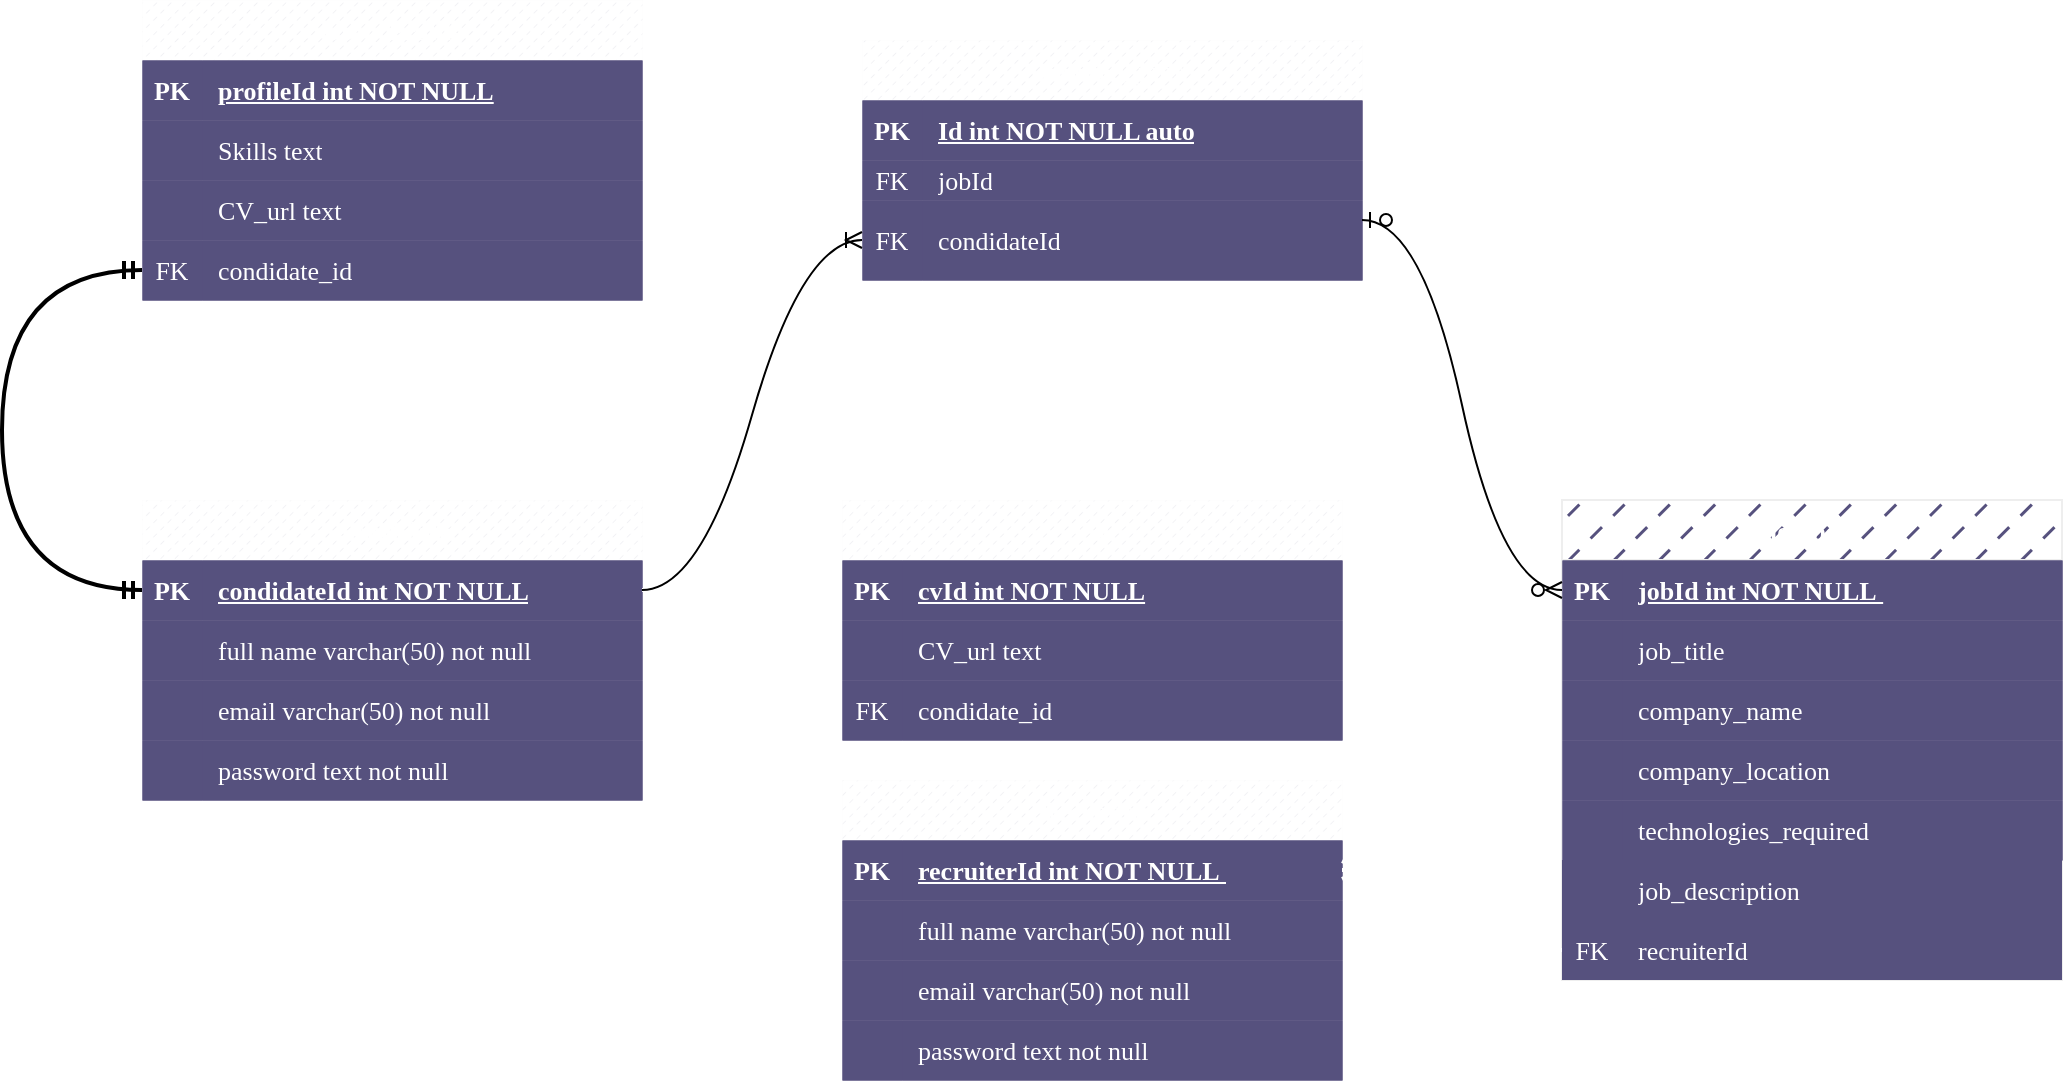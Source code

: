 <mxfile version="20.7.4" type="device"><diagram id="R2lEEEUBdFMjLlhIrx00" name="Page-1"><mxGraphModel dx="1434" dy="779" grid="1" gridSize="10" guides="1" tooltips="1" connect="1" arrows="1" fold="1" page="1" pageScale="1" pageWidth="1200" pageHeight="1920" math="0" shadow="0" extFonts="Permanent Marker^https://fonts.googleapis.com/css?family=Permanent+Marker"><root><mxCell id="0"/><mxCell id="1" parent="0"/><mxCell id="ZnGIGD05tL7cuHlrc2hu-1" value="Condidate" style="shape=table;startSize=30;container=1;collapsible=1;childLayout=tableLayout;fixedRows=1;rowLines=0;fontStyle=1;align=center;resizeLast=1;labelBackgroundColor=none;rounded=0;fillColor=#56517E;strokeColor=#EEEEEE;fontColor=#FFFFFF;fillStyle=dashed;strokeWidth=0;fontSize=13;fontFamily=Verdana;labelBorderColor=none;html=1;" parent="1" vertex="1"><mxGeometry x="440" y="310" width="250" height="150" as="geometry"/></mxCell><mxCell id="ZnGIGD05tL7cuHlrc2hu-2" value="" style="shape=partialRectangle;collapsible=0;dropTarget=0;pointerEvents=0;points=[[0,0.5],[1,0.5]];portConstraint=eastwest;top=0;left=0;right=0;bottom=1;labelBackgroundColor=none;rounded=0;fillColor=#56517E;strokeColor=#EEEEEE;fontColor=#FFFFFF;strokeWidth=0;fontSize=13;fontFamily=Verdana;labelBorderColor=none;html=1;" parent="ZnGIGD05tL7cuHlrc2hu-1" vertex="1"><mxGeometry y="30" width="250" height="30" as="geometry"/></mxCell><mxCell id="ZnGIGD05tL7cuHlrc2hu-3" value="PK" style="shape=partialRectangle;overflow=hidden;connectable=0;top=0;left=0;bottom=0;right=0;fontStyle=1;labelBackgroundColor=none;rounded=0;fillColor=#56517E;strokeColor=#EEEEEE;fontColor=#FFFFFF;strokeWidth=0;fontSize=13;fontFamily=Verdana;labelBorderColor=none;html=1;" parent="ZnGIGD05tL7cuHlrc2hu-2" vertex="1"><mxGeometry width="30" height="30" as="geometry"><mxRectangle width="30" height="30" as="alternateBounds"/></mxGeometry></mxCell><mxCell id="ZnGIGD05tL7cuHlrc2hu-4" value="condidateId int NOT NULL" style="shape=partialRectangle;overflow=hidden;connectable=0;top=0;left=0;bottom=0;right=0;align=left;spacingLeft=6;fontStyle=5;labelBackgroundColor=none;rounded=0;fillColor=#56517E;strokeColor=#EEEEEE;fontColor=#FFFFFF;strokeWidth=0;fontSize=13;fontFamily=Verdana;labelBorderColor=none;html=1;" parent="ZnGIGD05tL7cuHlrc2hu-2" vertex="1"><mxGeometry x="30" width="220" height="30" as="geometry"><mxRectangle width="220" height="30" as="alternateBounds"/></mxGeometry></mxCell><mxCell id="ZnGIGD05tL7cuHlrc2hu-5" value="" style="shape=partialRectangle;collapsible=0;dropTarget=0;pointerEvents=0;points=[[0,0.5],[1,0.5]];portConstraint=eastwest;top=0;left=0;right=0;bottom=0;labelBackgroundColor=none;rounded=0;fillColor=#56517E;strokeColor=#EEEEEE;fontColor=#FFFFFF;strokeWidth=0;fontSize=13;fontFamily=Verdana;labelBorderColor=none;html=1;" parent="ZnGIGD05tL7cuHlrc2hu-1" vertex="1"><mxGeometry y="60" width="250" height="30" as="geometry"/></mxCell><mxCell id="ZnGIGD05tL7cuHlrc2hu-6" value="" style="shape=partialRectangle;overflow=hidden;connectable=0;top=0;left=0;bottom=0;right=0;labelBackgroundColor=none;rounded=0;fillColor=#56517E;strokeColor=#EEEEEE;fontColor=#FFFFFF;strokeWidth=0;fontSize=13;fontFamily=Verdana;labelBorderColor=none;html=1;" parent="ZnGIGD05tL7cuHlrc2hu-5" vertex="1"><mxGeometry width="30" height="30" as="geometry"><mxRectangle width="30" height="30" as="alternateBounds"/></mxGeometry></mxCell><mxCell id="ZnGIGD05tL7cuHlrc2hu-7" value="full name varchar(50) not null" style="shape=partialRectangle;overflow=hidden;connectable=0;top=0;left=0;bottom=0;right=0;align=left;spacingLeft=6;labelBackgroundColor=none;rounded=0;fillColor=#56517E;strokeColor=#EEEEEE;fontColor=#FFFFFF;strokeWidth=0;fontSize=13;fontFamily=Verdana;labelBorderColor=none;html=1;" parent="ZnGIGD05tL7cuHlrc2hu-5" vertex="1"><mxGeometry x="30" width="220" height="30" as="geometry"><mxRectangle width="220" height="30" as="alternateBounds"/></mxGeometry></mxCell><mxCell id="ZnGIGD05tL7cuHlrc2hu-8" value="" style="shape=partialRectangle;collapsible=0;dropTarget=0;pointerEvents=0;points=[[0,0.5],[1,0.5]];portConstraint=eastwest;top=0;left=0;right=0;bottom=0;labelBackgroundColor=none;rounded=0;fillColor=#56517E;strokeColor=#EEEEEE;fontColor=#FFFFFF;strokeWidth=0;fontSize=13;fontFamily=Verdana;labelBorderColor=none;html=1;" parent="ZnGIGD05tL7cuHlrc2hu-1" vertex="1"><mxGeometry y="90" width="250" height="30" as="geometry"/></mxCell><mxCell id="ZnGIGD05tL7cuHlrc2hu-9" value="" style="shape=partialRectangle;overflow=hidden;connectable=0;top=0;left=0;bottom=0;right=0;labelBackgroundColor=none;rounded=0;fillColor=#56517E;strokeColor=#EEEEEE;fontColor=#FFFFFF;strokeWidth=0;fontSize=13;fontFamily=Verdana;labelBorderColor=none;html=1;" parent="ZnGIGD05tL7cuHlrc2hu-8" vertex="1"><mxGeometry width="30" height="30" as="geometry"><mxRectangle width="30" height="30" as="alternateBounds"/></mxGeometry></mxCell><mxCell id="ZnGIGD05tL7cuHlrc2hu-10" value="email varchar(50) not null" style="shape=partialRectangle;overflow=hidden;connectable=0;top=0;left=0;bottom=0;right=0;align=left;spacingLeft=6;labelBackgroundColor=none;rounded=0;fillColor=#56517E;strokeColor=#EEEEEE;fontColor=#FFFFFF;strokeWidth=0;fontSize=13;fontFamily=Verdana;labelBorderColor=none;html=1;" parent="ZnGIGD05tL7cuHlrc2hu-8" vertex="1"><mxGeometry x="30" width="220" height="30" as="geometry"><mxRectangle width="220" height="30" as="alternateBounds"/></mxGeometry></mxCell><mxCell id="ZnGIGD05tL7cuHlrc2hu-11" value="" style="shape=partialRectangle;collapsible=0;dropTarget=0;pointerEvents=0;points=[[0,0.5],[1,0.5]];portConstraint=eastwest;top=0;left=0;right=0;bottom=0;labelBackgroundColor=none;rounded=0;fillColor=#56517E;strokeColor=#EEEEEE;fontColor=#FFFFFF;strokeWidth=0;fontSize=13;fontFamily=Verdana;labelBorderColor=none;html=1;" parent="ZnGIGD05tL7cuHlrc2hu-1" vertex="1"><mxGeometry y="120" width="250" height="30" as="geometry"/></mxCell><mxCell id="ZnGIGD05tL7cuHlrc2hu-12" value="" style="shape=partialRectangle;overflow=hidden;connectable=0;top=0;left=0;bottom=0;right=0;labelBackgroundColor=none;rounded=0;fillColor=#56517E;strokeColor=#EEEEEE;fontColor=#FFFFFF;strokeWidth=0;fontSize=13;fontFamily=Verdana;labelBorderColor=none;html=1;" parent="ZnGIGD05tL7cuHlrc2hu-11" vertex="1"><mxGeometry width="30" height="30" as="geometry"><mxRectangle width="30" height="30" as="alternateBounds"/></mxGeometry></mxCell><mxCell id="ZnGIGD05tL7cuHlrc2hu-13" value="password text not null" style="shape=partialRectangle;overflow=hidden;connectable=0;top=0;left=0;bottom=0;right=0;align=left;spacingLeft=6;labelBackgroundColor=none;rounded=0;fillColor=#56517E;strokeColor=#EEEEEE;fontColor=#FFFFFF;strokeWidth=0;fontSize=13;fontFamily=Verdana;labelBorderColor=none;html=1;" parent="ZnGIGD05tL7cuHlrc2hu-11" vertex="1"><mxGeometry x="30" width="220" height="30" as="geometry"><mxRectangle width="220" height="30" as="alternateBounds"/></mxGeometry></mxCell><mxCell id="ZnGIGD05tL7cuHlrc2hu-14" value="User_Profile" style="shape=table;startSize=30;container=1;collapsible=1;childLayout=tableLayout;fixedRows=1;rowLines=0;fontStyle=1;align=center;resizeLast=1;labelBackgroundColor=none;rounded=0;fillColor=#56517E;strokeColor=#EEEEEE;fontColor=#FFFFFF;fillStyle=dashed;strokeWidth=0;fontSize=13;fontFamily=Verdana;labelBorderColor=none;html=1;" parent="1" vertex="1"><mxGeometry x="440" y="60" width="250" height="150" as="geometry"/></mxCell><mxCell id="ZnGIGD05tL7cuHlrc2hu-15" value="" style="shape=partialRectangle;collapsible=0;dropTarget=0;pointerEvents=0;points=[[0,0.5],[1,0.5]];portConstraint=eastwest;top=0;left=0;right=0;bottom=1;labelBackgroundColor=none;rounded=0;fillColor=#56517E;strokeColor=#EEEEEE;fontColor=#FFFFFF;strokeWidth=0;fontSize=13;fontFamily=Verdana;labelBorderColor=none;html=1;" parent="ZnGIGD05tL7cuHlrc2hu-14" vertex="1"><mxGeometry y="30" width="250" height="30" as="geometry"/></mxCell><mxCell id="ZnGIGD05tL7cuHlrc2hu-16" value="PK" style="shape=partialRectangle;overflow=hidden;connectable=0;top=0;left=0;bottom=0;right=0;fontStyle=1;labelBackgroundColor=none;rounded=0;fillColor=#56517E;strokeColor=#EEEEEE;fontColor=#FFFFFF;strokeWidth=0;fontSize=13;fontFamily=Verdana;labelBorderColor=none;html=1;" parent="ZnGIGD05tL7cuHlrc2hu-15" vertex="1"><mxGeometry width="30" height="30" as="geometry"><mxRectangle width="30" height="30" as="alternateBounds"/></mxGeometry></mxCell><mxCell id="ZnGIGD05tL7cuHlrc2hu-17" value="profileId int NOT NULL" style="shape=partialRectangle;overflow=hidden;connectable=0;top=0;left=0;bottom=0;right=0;align=left;spacingLeft=6;fontStyle=5;labelBackgroundColor=none;rounded=0;fillColor=#56517E;strokeColor=#EEEEEE;fontColor=#FFFFFF;strokeWidth=0;fontSize=13;fontFamily=Verdana;labelBorderColor=none;html=1;" parent="ZnGIGD05tL7cuHlrc2hu-15" vertex="1"><mxGeometry x="30" width="220" height="30" as="geometry"><mxRectangle width="220" height="30" as="alternateBounds"/></mxGeometry></mxCell><mxCell id="ZnGIGD05tL7cuHlrc2hu-18" value="" style="shape=partialRectangle;collapsible=0;dropTarget=0;pointerEvents=0;points=[[0,0.5],[1,0.5]];portConstraint=eastwest;top=0;left=0;right=0;bottom=0;labelBackgroundColor=none;rounded=0;fillColor=#56517E;strokeColor=#EEEEEE;fontColor=#FFFFFF;strokeWidth=0;fontSize=13;fontFamily=Verdana;labelBorderColor=none;html=1;" parent="ZnGIGD05tL7cuHlrc2hu-14" vertex="1"><mxGeometry y="60" width="250" height="30" as="geometry"/></mxCell><mxCell id="ZnGIGD05tL7cuHlrc2hu-19" value="" style="shape=partialRectangle;overflow=hidden;connectable=0;top=0;left=0;bottom=0;right=0;labelBackgroundColor=none;rounded=0;fillColor=#56517E;strokeColor=#EEEEEE;fontColor=#FFFFFF;strokeWidth=0;fontSize=13;fontFamily=Verdana;labelBorderColor=none;html=1;" parent="ZnGIGD05tL7cuHlrc2hu-18" vertex="1"><mxGeometry width="30" height="30" as="geometry"><mxRectangle width="30" height="30" as="alternateBounds"/></mxGeometry></mxCell><mxCell id="ZnGIGD05tL7cuHlrc2hu-20" value="Skills text" style="shape=partialRectangle;overflow=hidden;connectable=0;top=0;left=0;bottom=0;right=0;align=left;spacingLeft=6;labelBackgroundColor=none;rounded=0;fillColor=#56517E;strokeColor=#EEEEEE;fontColor=#FFFFFF;strokeWidth=0;fontSize=13;fontFamily=Verdana;labelBorderColor=none;html=1;" parent="ZnGIGD05tL7cuHlrc2hu-18" vertex="1"><mxGeometry x="30" width="220" height="30" as="geometry"><mxRectangle width="220" height="30" as="alternateBounds"/></mxGeometry></mxCell><mxCell id="ZnGIGD05tL7cuHlrc2hu-21" value="" style="shape=partialRectangle;collapsible=0;dropTarget=0;pointerEvents=0;points=[[0,0.5],[1,0.5]];portConstraint=eastwest;top=0;left=0;right=0;bottom=0;labelBackgroundColor=none;rounded=0;fillColor=#56517E;strokeColor=#EEEEEE;fontColor=#FFFFFF;strokeWidth=0;fontSize=13;fontFamily=Verdana;labelBorderColor=none;html=1;" parent="ZnGIGD05tL7cuHlrc2hu-14" vertex="1"><mxGeometry y="90" width="250" height="30" as="geometry"/></mxCell><mxCell id="ZnGIGD05tL7cuHlrc2hu-22" value="" style="shape=partialRectangle;overflow=hidden;connectable=0;top=0;left=0;bottom=0;right=0;labelBackgroundColor=none;rounded=0;fillColor=#56517E;strokeColor=#EEEEEE;fontColor=#FFFFFF;strokeWidth=0;fontSize=13;fontFamily=Verdana;labelBorderColor=none;html=1;" parent="ZnGIGD05tL7cuHlrc2hu-21" vertex="1"><mxGeometry width="30" height="30" as="geometry"><mxRectangle width="30" height="30" as="alternateBounds"/></mxGeometry></mxCell><mxCell id="ZnGIGD05tL7cuHlrc2hu-23" value="CV_url text" style="shape=partialRectangle;overflow=hidden;connectable=0;top=0;left=0;bottom=0;right=0;align=left;spacingLeft=6;labelBackgroundColor=none;rounded=0;fillColor=#56517E;strokeColor=#EEEEEE;fontColor=#FFFFFF;strokeWidth=0;fontSize=13;fontFamily=Verdana;labelBorderColor=none;html=1;" parent="ZnGIGD05tL7cuHlrc2hu-21" vertex="1"><mxGeometry x="30" width="220" height="30" as="geometry"><mxRectangle width="220" height="30" as="alternateBounds"/></mxGeometry></mxCell><mxCell id="ZnGIGD05tL7cuHlrc2hu-24" value="" style="shape=tableRow;horizontal=0;startSize=0;swimlaneHead=0;swimlaneBody=0;collapsible=0;dropTarget=0;points=[[0,0.5],[1,0.5]];portConstraint=eastwest;top=0;left=0;right=0;bottom=0;labelBackgroundColor=none;rounded=0;fillColor=#56517E;strokeColor=#EEEEEE;fontColor=#FFFFFF;strokeWidth=0;fontSize=13;fontFamily=Verdana;labelBorderColor=none;html=1;" parent="ZnGIGD05tL7cuHlrc2hu-14" vertex="1"><mxGeometry y="120" width="250" height="30" as="geometry"/></mxCell><mxCell id="ZnGIGD05tL7cuHlrc2hu-25" value="FK" style="shape=partialRectangle;connectable=0;top=0;left=0;bottom=0;right=0;fontStyle=0;overflow=hidden;labelBackgroundColor=none;rounded=0;fillColor=#56517E;strokeColor=#EEEEEE;fontColor=#FFFFFF;strokeWidth=0;fontSize=13;fontFamily=Verdana;labelBorderColor=none;html=1;" parent="ZnGIGD05tL7cuHlrc2hu-24" vertex="1"><mxGeometry width="30" height="30" as="geometry"><mxRectangle width="30" height="30" as="alternateBounds"/></mxGeometry></mxCell><mxCell id="ZnGIGD05tL7cuHlrc2hu-26" value="condidate_id" style="shape=partialRectangle;connectable=0;top=0;left=0;bottom=0;right=0;align=left;spacingLeft=6;fontStyle=0;overflow=hidden;labelBackgroundColor=none;rounded=0;fillColor=#56517E;strokeColor=#EEEEEE;fontColor=#FFFFFF;strokeWidth=0;fontSize=13;fontFamily=Verdana;labelBorderColor=none;html=1;" parent="ZnGIGD05tL7cuHlrc2hu-24" vertex="1"><mxGeometry x="30" width="220" height="30" as="geometry"><mxRectangle width="220" height="30" as="alternateBounds"/></mxGeometry></mxCell><mxCell id="ZnGIGD05tL7cuHlrc2hu-27" value="" style="edgeStyle=elbowEdgeStyle;fontSize=13;endArrow=ERmandOne;startArrow=ERmandOne;entryX=0;entryY=0.5;entryDx=0;entryDy=0;exitX=0;exitY=0.5;exitDx=0;exitDy=0;labelBackgroundColor=none;fontColor=default;strokeColor=default;curved=1;strokeWidth=2;fontFamily=Verdana;labelBorderColor=none;html=1;" parent="1" source="ZnGIGD05tL7cuHlrc2hu-24" target="ZnGIGD05tL7cuHlrc2hu-2" edge="1"><mxGeometry x="-0.49" y="60" width="100" height="100" relative="1" as="geometry"><mxPoint x="130" y="500" as="sourcePoint"/><mxPoint x="510" y="630" as="targetPoint"/><Array as="points"><mxPoint x="370" y="280"/></Array><mxPoint as="offset"/></mxGeometry></mxCell><mxCell id="ZnGIGD05tL7cuHlrc2hu-28" value="CV" style="shape=table;startSize=30;container=1;collapsible=1;childLayout=tableLayout;fixedRows=1;rowLines=0;fontStyle=1;align=center;resizeLast=1;labelBackgroundColor=none;rounded=0;fillColor=#56517E;strokeColor=#EEEEEE;fontColor=#FFFFFF;fillStyle=dashed;strokeWidth=0;fontSize=13;fontFamily=Verdana;labelBorderColor=none;html=1;" parent="1" vertex="1"><mxGeometry x="790" y="310" width="250" height="120" as="geometry"/></mxCell><mxCell id="ZnGIGD05tL7cuHlrc2hu-29" value="" style="shape=partialRectangle;collapsible=0;dropTarget=0;pointerEvents=0;points=[[0,0.5],[1,0.5]];portConstraint=eastwest;top=0;left=0;right=0;bottom=1;labelBackgroundColor=none;rounded=0;fillColor=#56517E;strokeColor=#EEEEEE;fontColor=#FFFFFF;strokeWidth=0;fontSize=13;fontFamily=Verdana;labelBorderColor=none;html=1;" parent="ZnGIGD05tL7cuHlrc2hu-28" vertex="1"><mxGeometry y="30" width="250" height="30" as="geometry"/></mxCell><mxCell id="ZnGIGD05tL7cuHlrc2hu-30" value="PK" style="shape=partialRectangle;overflow=hidden;connectable=0;top=0;left=0;bottom=0;right=0;fontStyle=1;labelBackgroundColor=none;rounded=0;fillColor=#56517E;strokeColor=#EEEEEE;fontColor=#FFFFFF;strokeWidth=0;fontSize=13;fontFamily=Verdana;labelBorderColor=none;html=1;" parent="ZnGIGD05tL7cuHlrc2hu-29" vertex="1"><mxGeometry width="30" height="30" as="geometry"><mxRectangle width="30" height="30" as="alternateBounds"/></mxGeometry></mxCell><mxCell id="ZnGIGD05tL7cuHlrc2hu-31" value="cvId int NOT NULL" style="shape=partialRectangle;overflow=hidden;connectable=0;top=0;left=0;bottom=0;right=0;align=left;spacingLeft=6;fontStyle=5;labelBackgroundColor=none;rounded=0;fillColor=#56517E;strokeColor=#EEEEEE;fontColor=#FFFFFF;strokeWidth=0;fontSize=13;fontFamily=Verdana;labelBorderColor=none;html=1;" parent="ZnGIGD05tL7cuHlrc2hu-29" vertex="1"><mxGeometry x="30" width="220" height="30" as="geometry"><mxRectangle width="220" height="30" as="alternateBounds"/></mxGeometry></mxCell><mxCell id="ZnGIGD05tL7cuHlrc2hu-32" value="" style="shape=partialRectangle;collapsible=0;dropTarget=0;pointerEvents=0;points=[[0,0.5],[1,0.5]];portConstraint=eastwest;top=0;left=0;right=0;bottom=0;labelBackgroundColor=none;rounded=0;fillColor=#56517E;strokeColor=#EEEEEE;fontColor=#FFFFFF;strokeWidth=0;fontSize=13;fontFamily=Verdana;labelBorderColor=none;html=1;" parent="ZnGIGD05tL7cuHlrc2hu-28" vertex="1"><mxGeometry y="60" width="250" height="30" as="geometry"/></mxCell><mxCell id="ZnGIGD05tL7cuHlrc2hu-33" value="" style="shape=partialRectangle;overflow=hidden;connectable=0;top=0;left=0;bottom=0;right=0;labelBackgroundColor=none;rounded=0;fillColor=#56517E;strokeColor=#EEEEEE;fontColor=#FFFFFF;strokeWidth=0;fontSize=13;fontFamily=Verdana;labelBorderColor=none;html=1;" parent="ZnGIGD05tL7cuHlrc2hu-32" vertex="1"><mxGeometry width="30" height="30" as="geometry"><mxRectangle width="30" height="30" as="alternateBounds"/></mxGeometry></mxCell><mxCell id="ZnGIGD05tL7cuHlrc2hu-34" value="CV_url text" style="shape=partialRectangle;overflow=hidden;connectable=0;top=0;left=0;bottom=0;right=0;align=left;spacingLeft=6;labelBackgroundColor=none;rounded=0;fillColor=#56517E;strokeColor=#EEEEEE;fontColor=#FFFFFF;strokeWidth=0;fontSize=13;fontFamily=Verdana;labelBorderColor=none;html=1;" parent="ZnGIGD05tL7cuHlrc2hu-32" vertex="1"><mxGeometry x="30" width="220" height="30" as="geometry"><mxRectangle width="220" height="30" as="alternateBounds"/></mxGeometry></mxCell><mxCell id="ZnGIGD05tL7cuHlrc2hu-35" value="" style="shape=tableRow;horizontal=0;startSize=0;swimlaneHead=0;swimlaneBody=0;collapsible=0;dropTarget=0;points=[[0,0.5],[1,0.5]];portConstraint=eastwest;top=0;left=0;right=0;bottom=0;labelBackgroundColor=none;rounded=0;fillColor=#56517E;strokeColor=#EEEEEE;fontColor=#FFFFFF;strokeWidth=0;fontSize=13;fontFamily=Verdana;labelBorderColor=none;html=1;" parent="ZnGIGD05tL7cuHlrc2hu-28" vertex="1"><mxGeometry y="90" width="250" height="30" as="geometry"/></mxCell><mxCell id="ZnGIGD05tL7cuHlrc2hu-36" value="FK" style="shape=partialRectangle;connectable=0;top=0;left=0;bottom=0;right=0;fontStyle=0;overflow=hidden;labelBackgroundColor=none;rounded=0;fillColor=#56517E;strokeColor=#EEEEEE;fontColor=#FFFFFF;strokeWidth=0;fontSize=13;fontFamily=Verdana;labelBorderColor=none;html=1;" parent="ZnGIGD05tL7cuHlrc2hu-35" vertex="1"><mxGeometry width="30" height="30" as="geometry"><mxRectangle width="30" height="30" as="alternateBounds"/></mxGeometry></mxCell><mxCell id="ZnGIGD05tL7cuHlrc2hu-37" value="condidate_id" style="shape=partialRectangle;connectable=0;top=0;left=0;bottom=0;right=0;align=left;spacingLeft=6;fontStyle=0;overflow=hidden;labelBackgroundColor=none;rounded=0;fillColor=#56517E;strokeColor=#EEEEEE;fontColor=#FFFFFF;strokeWidth=0;fontSize=13;fontFamily=Verdana;labelBorderColor=none;html=1;" parent="ZnGIGD05tL7cuHlrc2hu-35" vertex="1"><mxGeometry x="30" width="220" height="30" as="geometry"><mxRectangle width="220" height="30" as="alternateBounds"/></mxGeometry></mxCell><mxCell id="ZnGIGD05tL7cuHlrc2hu-38" value="" style="edgeStyle=entityRelationEdgeStyle;fontSize=13;endArrow=ERmandOne;startArrow=ERmandOne;exitX=1;exitY=0.5;exitDx=0;exitDy=0;entryX=0;entryY=0.5;entryDx=0;entryDy=0;labelBackgroundColor=none;fontColor=default;strokeColor=#FFFFFF;curved=1;strokeWidth=2;fontFamily=Verdana;labelBorderColor=none;html=1;" parent="1" source="ZnGIGD05tL7cuHlrc2hu-2" target="ZnGIGD05tL7cuHlrc2hu-35" edge="1"><mxGeometry width="100" height="100" relative="1" as="geometry"><mxPoint x="700" y="355" as="sourcePoint"/><mxPoint x="790" y="590" as="targetPoint"/></mxGeometry></mxCell><mxCell id="ZnGIGD05tL7cuHlrc2hu-39" value="job post" style="shape=table;startSize=30;container=1;collapsible=1;childLayout=tableLayout;fixedRows=1;rowLines=0;fontStyle=1;align=center;resizeLast=1;labelBackgroundColor=none;rounded=0;fillColor=#56517E;strokeColor=#EEEEEE;fontColor=#FFFFFF;fillStyle=dashed;fontSize=13;fontFamily=Verdana;labelBorderColor=none;html=1;" parent="1" vertex="1"><mxGeometry x="1150" y="310" width="250" height="240" as="geometry"/></mxCell><mxCell id="ZnGIGD05tL7cuHlrc2hu-40" value="" style="shape=tableRow;horizontal=0;startSize=0;swimlaneHead=0;swimlaneBody=0;collapsible=0;dropTarget=0;points=[[0,0.5],[1,0.5]];portConstraint=eastwest;top=0;left=0;right=0;bottom=1;labelBackgroundColor=none;rounded=0;fillColor=#56517E;strokeColor=#EEEEEE;fontColor=#FFFFFF;strokeWidth=0;fontSize=13;fontFamily=Verdana;labelBorderColor=none;html=1;" parent="ZnGIGD05tL7cuHlrc2hu-39" vertex="1"><mxGeometry y="30" width="250" height="30" as="geometry"/></mxCell><mxCell id="ZnGIGD05tL7cuHlrc2hu-41" value="PK" style="shape=partialRectangle;connectable=0;top=0;left=0;bottom=0;right=0;fontStyle=1;overflow=hidden;labelBackgroundColor=none;rounded=0;fillColor=#56517E;strokeColor=#EEEEEE;fontColor=#FFFFFF;strokeWidth=0;fontSize=13;fontFamily=Verdana;labelBorderColor=none;html=1;" parent="ZnGIGD05tL7cuHlrc2hu-40" vertex="1"><mxGeometry width="30" height="30" as="geometry"><mxRectangle width="30" height="30" as="alternateBounds"/></mxGeometry></mxCell><mxCell id="ZnGIGD05tL7cuHlrc2hu-42" value="jobId int NOT NULL&amp;nbsp;" style="shape=partialRectangle;connectable=0;top=0;left=0;bottom=0;right=0;align=left;spacingLeft=6;fontStyle=5;overflow=hidden;labelBackgroundColor=none;rounded=0;fillColor=#56517E;strokeColor=#EEEEEE;fontColor=#FFFFFF;strokeWidth=0;fontSize=13;fontFamily=Verdana;labelBorderColor=none;html=1;" parent="ZnGIGD05tL7cuHlrc2hu-40" vertex="1"><mxGeometry x="30" width="220" height="30" as="geometry"><mxRectangle width="220" height="30" as="alternateBounds"/></mxGeometry></mxCell><mxCell id="ZnGIGD05tL7cuHlrc2hu-43" value="" style="shape=tableRow;horizontal=0;startSize=0;swimlaneHead=0;swimlaneBody=0;collapsible=0;dropTarget=0;points=[[0,0.5],[1,0.5]];portConstraint=eastwest;top=0;left=0;right=0;bottom=0;labelBackgroundColor=none;rounded=0;fillColor=#56517E;strokeColor=#EEEEEE;fontColor=#FFFFFF;strokeWidth=0;fontSize=13;fontFamily=Verdana;labelBorderColor=none;html=1;" parent="ZnGIGD05tL7cuHlrc2hu-39" vertex="1"><mxGeometry y="60" width="250" height="30" as="geometry"/></mxCell><mxCell id="ZnGIGD05tL7cuHlrc2hu-44" value="" style="shape=partialRectangle;connectable=0;top=0;left=0;bottom=0;right=0;editable=1;overflow=hidden;labelBackgroundColor=none;rounded=0;fillColor=#56517E;strokeColor=#EEEEEE;fontColor=#FFFFFF;strokeWidth=0;fontSize=13;fontFamily=Verdana;labelBorderColor=none;html=1;" parent="ZnGIGD05tL7cuHlrc2hu-43" vertex="1"><mxGeometry width="30" height="30" as="geometry"><mxRectangle width="30" height="30" as="alternateBounds"/></mxGeometry></mxCell><mxCell id="ZnGIGD05tL7cuHlrc2hu-45" value="job_title" style="shape=partialRectangle;connectable=0;top=0;left=0;bottom=0;right=0;align=left;spacingLeft=6;overflow=hidden;labelBackgroundColor=none;rounded=0;fillColor=#56517E;strokeColor=#EEEEEE;fontColor=#FFFFFF;strokeWidth=0;fontSize=13;fontFamily=Verdana;labelBorderColor=none;html=1;" parent="ZnGIGD05tL7cuHlrc2hu-43" vertex="1"><mxGeometry x="30" width="220" height="30" as="geometry"><mxRectangle width="220" height="30" as="alternateBounds"/></mxGeometry></mxCell><mxCell id="ZnGIGD05tL7cuHlrc2hu-46" value="" style="shape=tableRow;horizontal=0;startSize=0;swimlaneHead=0;swimlaneBody=0;collapsible=0;dropTarget=0;points=[[0,0.5],[1,0.5]];portConstraint=eastwest;top=0;left=0;right=0;bottom=0;labelBackgroundColor=none;rounded=0;fillColor=#56517E;strokeColor=#EEEEEE;fontColor=#FFFFFF;strokeWidth=0;fontSize=13;fontFamily=Verdana;labelBorderColor=none;html=1;" parent="ZnGIGD05tL7cuHlrc2hu-39" vertex="1"><mxGeometry y="90" width="250" height="30" as="geometry"/></mxCell><mxCell id="ZnGIGD05tL7cuHlrc2hu-47" value="" style="shape=partialRectangle;connectable=0;top=0;left=0;bottom=0;right=0;editable=1;overflow=hidden;labelBackgroundColor=none;rounded=0;fillColor=#56517E;strokeColor=#EEEEEE;fontColor=#FFFFFF;strokeWidth=0;fontSize=13;fontFamily=Verdana;labelBorderColor=none;html=1;" parent="ZnGIGD05tL7cuHlrc2hu-46" vertex="1"><mxGeometry width="30" height="30" as="geometry"><mxRectangle width="30" height="30" as="alternateBounds"/></mxGeometry></mxCell><mxCell id="ZnGIGD05tL7cuHlrc2hu-48" value="company_name" style="shape=partialRectangle;connectable=0;top=0;left=0;bottom=0;right=0;align=left;spacingLeft=6;overflow=hidden;labelBackgroundColor=none;rounded=0;fillColor=#56517E;strokeColor=#EEEEEE;fontColor=#FFFFFF;strokeWidth=0;fontSize=13;fontFamily=Verdana;labelBorderColor=none;html=1;" parent="ZnGIGD05tL7cuHlrc2hu-46" vertex="1"><mxGeometry x="30" width="220" height="30" as="geometry"><mxRectangle width="220" height="30" as="alternateBounds"/></mxGeometry></mxCell><mxCell id="ZnGIGD05tL7cuHlrc2hu-49" value="" style="shape=tableRow;horizontal=0;startSize=0;swimlaneHead=0;swimlaneBody=0;collapsible=0;dropTarget=0;points=[[0,0.5],[1,0.5]];portConstraint=eastwest;top=0;left=0;right=0;bottom=0;labelBackgroundColor=none;rounded=0;fillColor=#56517E;strokeColor=#EEEEEE;fontColor=#FFFFFF;strokeWidth=0;fontSize=13;fontFamily=Verdana;labelBorderColor=none;html=1;" parent="ZnGIGD05tL7cuHlrc2hu-39" vertex="1"><mxGeometry y="120" width="250" height="30" as="geometry"/></mxCell><mxCell id="ZnGIGD05tL7cuHlrc2hu-50" value="" style="shape=partialRectangle;connectable=0;top=0;left=0;bottom=0;right=0;editable=1;overflow=hidden;labelBackgroundColor=none;rounded=0;fillColor=#56517E;strokeColor=#EEEEEE;fontColor=#FFFFFF;strokeWidth=0;fontSize=13;fontFamily=Verdana;labelBorderColor=none;html=1;" parent="ZnGIGD05tL7cuHlrc2hu-49" vertex="1"><mxGeometry width="30" height="30" as="geometry"><mxRectangle width="30" height="30" as="alternateBounds"/></mxGeometry></mxCell><mxCell id="ZnGIGD05tL7cuHlrc2hu-51" value="company_location" style="shape=partialRectangle;connectable=0;top=0;left=0;bottom=0;right=0;align=left;spacingLeft=6;overflow=hidden;labelBackgroundColor=none;rounded=0;fillColor=#56517E;strokeColor=#EEEEEE;fontColor=#FFFFFF;strokeWidth=0;fontSize=13;fontFamily=Verdana;labelBorderColor=none;html=1;" parent="ZnGIGD05tL7cuHlrc2hu-49" vertex="1"><mxGeometry x="30" width="220" height="30" as="geometry"><mxRectangle width="220" height="30" as="alternateBounds"/></mxGeometry></mxCell><mxCell id="ZnGIGD05tL7cuHlrc2hu-52" value="" style="shape=tableRow;horizontal=0;startSize=0;swimlaneHead=0;swimlaneBody=0;collapsible=0;dropTarget=0;points=[[0,0.5],[1,0.5]];portConstraint=eastwest;top=0;left=0;right=0;bottom=0;labelBackgroundColor=none;rounded=0;fillColor=#56517E;strokeColor=#EEEEEE;fontColor=#FFFFFF;strokeWidth=0;fontSize=13;fontFamily=Verdana;labelBorderColor=none;html=1;" parent="ZnGIGD05tL7cuHlrc2hu-39" vertex="1"><mxGeometry y="150" width="250" height="30" as="geometry"/></mxCell><mxCell id="ZnGIGD05tL7cuHlrc2hu-53" value="" style="shape=partialRectangle;connectable=0;top=0;left=0;bottom=0;right=0;editable=1;overflow=hidden;labelBackgroundColor=none;rounded=0;fillColor=#56517E;strokeColor=#EEEEEE;fontColor=#FFFFFF;strokeWidth=0;fontSize=13;fontFamily=Verdana;labelBorderColor=none;html=1;" parent="ZnGIGD05tL7cuHlrc2hu-52" vertex="1"><mxGeometry width="30" height="30" as="geometry"><mxRectangle width="30" height="30" as="alternateBounds"/></mxGeometry></mxCell><mxCell id="ZnGIGD05tL7cuHlrc2hu-54" value="technologies_required" style="shape=partialRectangle;connectable=0;top=0;left=0;bottom=0;right=0;align=left;spacingLeft=6;overflow=hidden;labelBackgroundColor=none;rounded=0;fillColor=#56517E;strokeColor=#EEEEEE;fontColor=#FFFFFF;strokeWidth=0;fontSize=13;fontFamily=Verdana;labelBorderColor=none;html=1;" parent="ZnGIGD05tL7cuHlrc2hu-52" vertex="1"><mxGeometry x="30" width="220" height="30" as="geometry"><mxRectangle width="220" height="30" as="alternateBounds"/></mxGeometry></mxCell><mxCell id="ZnGIGD05tL7cuHlrc2hu-55" value="" style="shape=tableRow;horizontal=0;startSize=0;swimlaneHead=0;swimlaneBody=0;collapsible=0;dropTarget=0;points=[[0,0.5],[1,0.5]];portConstraint=eastwest;top=0;left=0;right=0;bottom=0;labelBackgroundColor=none;rounded=0;fillColor=#56517E;strokeColor=#EEEEEE;fontColor=#FFFFFF;fontSize=13;fontFamily=Verdana;labelBorderColor=none;html=1;" parent="ZnGIGD05tL7cuHlrc2hu-39" vertex="1"><mxGeometry y="180" width="250" height="30" as="geometry"/></mxCell><mxCell id="ZnGIGD05tL7cuHlrc2hu-56" value="" style="shape=partialRectangle;connectable=0;top=0;left=0;bottom=0;right=0;editable=1;overflow=hidden;labelBackgroundColor=none;rounded=0;fillColor=#56517E;strokeColor=#EEEEEE;fontColor=#FFFFFF;fontSize=13;fontFamily=Verdana;labelBorderColor=none;html=1;" parent="ZnGIGD05tL7cuHlrc2hu-55" vertex="1"><mxGeometry width="30" height="30" as="geometry"><mxRectangle width="30" height="30" as="alternateBounds"/></mxGeometry></mxCell><mxCell id="ZnGIGD05tL7cuHlrc2hu-57" value="job_description" style="shape=partialRectangle;connectable=0;top=0;left=0;bottom=0;right=0;align=left;spacingLeft=6;overflow=hidden;labelBackgroundColor=none;rounded=0;fillColor=#56517E;strokeColor=#EEEEEE;fontColor=#FFFFFF;fontSize=13;fontFamily=Verdana;labelBorderColor=none;html=1;" parent="ZnGIGD05tL7cuHlrc2hu-55" vertex="1"><mxGeometry x="30" width="220" height="30" as="geometry"><mxRectangle width="220" height="30" as="alternateBounds"/></mxGeometry></mxCell><mxCell id="ZnGIGD05tL7cuHlrc2hu-58" value="" style="shape=tableRow;horizontal=0;startSize=0;swimlaneHead=0;swimlaneBody=0;collapsible=0;dropTarget=0;points=[[0,0.5],[1,0.5]];portConstraint=eastwest;top=0;left=0;right=0;bottom=0;labelBackgroundColor=none;rounded=0;fillColor=#56517E;strokeColor=#EEEEEE;fontColor=#FFFFFF;fontSize=13;fontFamily=Verdana;labelBorderColor=none;html=1;" parent="ZnGIGD05tL7cuHlrc2hu-39" vertex="1"><mxGeometry y="210" width="250" height="30" as="geometry"/></mxCell><mxCell id="ZnGIGD05tL7cuHlrc2hu-59" value="FK" style="shape=partialRectangle;connectable=0;top=0;left=0;bottom=0;right=0;fontStyle=0;overflow=hidden;labelBackgroundColor=none;rounded=0;fillColor=#56517E;strokeColor=#EEEEEE;fontColor=#FFFFFF;fontSize=13;fontFamily=Verdana;labelBorderColor=none;html=1;" parent="ZnGIGD05tL7cuHlrc2hu-58" vertex="1"><mxGeometry width="30" height="30" as="geometry"><mxRectangle width="30" height="30" as="alternateBounds"/></mxGeometry></mxCell><mxCell id="ZnGIGD05tL7cuHlrc2hu-60" value="recruiterId" style="shape=partialRectangle;connectable=0;top=0;left=0;bottom=0;right=0;align=left;spacingLeft=6;fontStyle=0;overflow=hidden;labelBackgroundColor=none;rounded=0;fillColor=#56517E;strokeColor=#EEEEEE;fontColor=#FFFFFF;fontSize=13;fontFamily=Verdana;labelBorderColor=none;html=1;" parent="ZnGIGD05tL7cuHlrc2hu-58" vertex="1"><mxGeometry x="30" width="220" height="30" as="geometry"><mxRectangle width="220" height="30" as="alternateBounds"/></mxGeometry></mxCell><mxCell id="ZnGIGD05tL7cuHlrc2hu-61" value="Recruiter" style="shape=table;startSize=30;container=1;collapsible=1;childLayout=tableLayout;fixedRows=1;rowLines=0;fontStyle=1;align=center;resizeLast=1;labelBackgroundColor=none;rounded=0;fillColor=#56517E;strokeColor=#EEEEEE;fontColor=#FFFFFF;fillStyle=dashed;strokeWidth=0;fontSize=13;fontFamily=Verdana;labelBorderColor=none;html=1;" parent="1" vertex="1"><mxGeometry x="790" y="450" width="250" height="150" as="geometry"/></mxCell><mxCell id="ZnGIGD05tL7cuHlrc2hu-62" value="" style="shape=partialRectangle;collapsible=0;dropTarget=0;pointerEvents=0;points=[[0,0.5],[1,0.5]];portConstraint=eastwest;top=0;left=0;right=0;bottom=1;labelBackgroundColor=none;rounded=0;fillColor=#56517E;strokeColor=#EEEEEE;fontColor=#FFFFFF;strokeWidth=0;fontSize=13;fontFamily=Verdana;labelBorderColor=none;html=1;" parent="ZnGIGD05tL7cuHlrc2hu-61" vertex="1"><mxGeometry y="30" width="250" height="30" as="geometry"/></mxCell><mxCell id="ZnGIGD05tL7cuHlrc2hu-63" value="PK" style="shape=partialRectangle;overflow=hidden;connectable=0;top=0;left=0;bottom=0;right=0;fontStyle=1;labelBackgroundColor=none;rounded=0;fillColor=#56517E;strokeColor=#EEEEEE;fontColor=#FFFFFF;strokeWidth=0;fontSize=13;fontFamily=Verdana;labelBorderColor=none;html=1;" parent="ZnGIGD05tL7cuHlrc2hu-62" vertex="1"><mxGeometry width="30" height="30" as="geometry"><mxRectangle width="30" height="30" as="alternateBounds"/></mxGeometry></mxCell><mxCell id="ZnGIGD05tL7cuHlrc2hu-64" value="recruiterId int NOT NULL&amp;nbsp;" style="shape=partialRectangle;overflow=hidden;connectable=0;top=0;left=0;bottom=0;right=0;align=left;spacingLeft=6;fontStyle=5;labelBackgroundColor=none;rounded=0;fillColor=#56517E;strokeColor=#EEEEEE;fontColor=#FFFFFF;strokeWidth=0;fontSize=13;fontFamily=Verdana;labelBorderColor=none;html=1;" parent="ZnGIGD05tL7cuHlrc2hu-62" vertex="1"><mxGeometry x="30" width="220" height="30" as="geometry"><mxRectangle width="220" height="30" as="alternateBounds"/></mxGeometry></mxCell><mxCell id="ZnGIGD05tL7cuHlrc2hu-65" value="" style="shape=partialRectangle;collapsible=0;dropTarget=0;pointerEvents=0;points=[[0,0.5],[1,0.5]];portConstraint=eastwest;top=0;left=0;right=0;bottom=0;labelBackgroundColor=none;rounded=0;fillColor=#56517E;strokeColor=#EEEEEE;fontColor=#FFFFFF;strokeWidth=0;fontSize=13;fontFamily=Verdana;labelBorderColor=none;html=1;" parent="ZnGIGD05tL7cuHlrc2hu-61" vertex="1"><mxGeometry y="60" width="250" height="30" as="geometry"/></mxCell><mxCell id="ZnGIGD05tL7cuHlrc2hu-66" value="" style="shape=partialRectangle;overflow=hidden;connectable=0;top=0;left=0;bottom=0;right=0;labelBackgroundColor=none;rounded=0;fillColor=#56517E;strokeColor=#EEEEEE;fontColor=#FFFFFF;strokeWidth=0;fontSize=13;fontFamily=Verdana;labelBorderColor=none;html=1;" parent="ZnGIGD05tL7cuHlrc2hu-65" vertex="1"><mxGeometry width="30" height="30" as="geometry"><mxRectangle width="30" height="30" as="alternateBounds"/></mxGeometry></mxCell><mxCell id="ZnGIGD05tL7cuHlrc2hu-67" value="full name varchar(50) not null" style="shape=partialRectangle;overflow=hidden;connectable=0;top=0;left=0;bottom=0;right=0;align=left;spacingLeft=6;labelBackgroundColor=none;rounded=0;fillColor=#56517E;strokeColor=#EEEEEE;fontColor=#FFFFFF;strokeWidth=0;fontSize=13;fontFamily=Verdana;labelBorderColor=none;html=1;" parent="ZnGIGD05tL7cuHlrc2hu-65" vertex="1"><mxGeometry x="30" width="220" height="30" as="geometry"><mxRectangle width="220" height="30" as="alternateBounds"/></mxGeometry></mxCell><mxCell id="ZnGIGD05tL7cuHlrc2hu-68" value="" style="shape=partialRectangle;collapsible=0;dropTarget=0;pointerEvents=0;points=[[0,0.5],[1,0.5]];portConstraint=eastwest;top=0;left=0;right=0;bottom=0;labelBackgroundColor=none;rounded=0;fillColor=#56517E;strokeColor=#EEEEEE;fontColor=#FFFFFF;strokeWidth=0;fontSize=13;fontFamily=Verdana;labelBorderColor=none;html=1;" parent="ZnGIGD05tL7cuHlrc2hu-61" vertex="1"><mxGeometry y="90" width="250" height="30" as="geometry"/></mxCell><mxCell id="ZnGIGD05tL7cuHlrc2hu-69" value="" style="shape=partialRectangle;overflow=hidden;connectable=0;top=0;left=0;bottom=0;right=0;labelBackgroundColor=none;rounded=0;fillColor=#56517E;strokeColor=#EEEEEE;fontColor=#FFFFFF;strokeWidth=0;fontSize=13;fontFamily=Verdana;labelBorderColor=none;html=1;" parent="ZnGIGD05tL7cuHlrc2hu-68" vertex="1"><mxGeometry width="30" height="30" as="geometry"><mxRectangle width="30" height="30" as="alternateBounds"/></mxGeometry></mxCell><mxCell id="ZnGIGD05tL7cuHlrc2hu-70" value="email varchar(50) not null" style="shape=partialRectangle;overflow=hidden;connectable=0;top=0;left=0;bottom=0;right=0;align=left;spacingLeft=6;labelBackgroundColor=none;rounded=0;fillColor=#56517E;strokeColor=#EEEEEE;fontColor=#FFFFFF;strokeWidth=0;fontSize=13;fontFamily=Verdana;labelBorderColor=none;html=1;" parent="ZnGIGD05tL7cuHlrc2hu-68" vertex="1"><mxGeometry x="30" width="220" height="30" as="geometry"><mxRectangle width="220" height="30" as="alternateBounds"/></mxGeometry></mxCell><mxCell id="ZnGIGD05tL7cuHlrc2hu-71" value="" style="shape=partialRectangle;collapsible=0;dropTarget=0;pointerEvents=0;points=[[0,0.5],[1,0.5]];portConstraint=eastwest;top=0;left=0;right=0;bottom=0;labelBackgroundColor=none;rounded=0;fillColor=#56517E;strokeColor=#EEEEEE;fontColor=#FFFFFF;strokeWidth=0;fontSize=13;fontFamily=Verdana;labelBorderColor=none;html=1;" parent="ZnGIGD05tL7cuHlrc2hu-61" vertex="1"><mxGeometry y="120" width="250" height="30" as="geometry"/></mxCell><mxCell id="ZnGIGD05tL7cuHlrc2hu-72" value="" style="shape=partialRectangle;overflow=hidden;connectable=0;top=0;left=0;bottom=0;right=0;labelBackgroundColor=none;rounded=0;fillColor=#56517E;strokeColor=#EEEEEE;fontColor=#FFFFFF;strokeWidth=0;fontSize=13;fontFamily=Verdana;labelBorderColor=none;html=1;" parent="ZnGIGD05tL7cuHlrc2hu-71" vertex="1"><mxGeometry width="30" height="30" as="geometry"><mxRectangle width="30" height="30" as="alternateBounds"/></mxGeometry></mxCell><mxCell id="ZnGIGD05tL7cuHlrc2hu-73" value="password text not null" style="shape=partialRectangle;overflow=hidden;connectable=0;top=0;left=0;bottom=0;right=0;align=left;spacingLeft=6;labelBackgroundColor=none;rounded=0;fillColor=#56517E;strokeColor=#EEEEEE;fontColor=#FFFFFF;strokeWidth=0;fontSize=13;fontFamily=Verdana;labelBorderColor=none;html=1;" parent="ZnGIGD05tL7cuHlrc2hu-71" vertex="1"><mxGeometry x="30" width="220" height="30" as="geometry"><mxRectangle width="220" height="30" as="alternateBounds"/></mxGeometry></mxCell><mxCell id="ZnGIGD05tL7cuHlrc2hu-74" value="" style="edgeStyle=entityRelationEdgeStyle;fontSize=13;endArrow=ERoneToMany;entryX=1;entryY=0.5;entryDx=0;entryDy=0;exitX=0;exitY=0.5;exitDx=0;exitDy=0;labelBackgroundColor=none;fontColor=default;strokeColor=#FFFFFF;strokeWidth=2;fontFamily=Verdana;labelBorderColor=none;html=1;curved=1;" parent="1" source="ZnGIGD05tL7cuHlrc2hu-58" target="ZnGIGD05tL7cuHlrc2hu-62" edge="1"><mxGeometry width="100" height="100" relative="1" as="geometry"><mxPoint x="720" y="710" as="sourcePoint"/><mxPoint x="820" y="610" as="targetPoint"/></mxGeometry></mxCell><mxCell id="ZnGIGD05tL7cuHlrc2hu-75" value="applied_jobs" style="shape=table;startSize=30;container=1;collapsible=1;childLayout=tableLayout;fixedRows=1;rowLines=0;fontStyle=1;align=center;resizeLast=1;labelBackgroundColor=none;rounded=0;fillColor=#56517E;strokeColor=#EEEEEE;fontColor=#FFFFFF;fillStyle=dashed;strokeWidth=0;fontSize=13;fontFamily=Verdana;labelBorderColor=none;html=1;" parent="1" vertex="1"><mxGeometry x="800" y="80" width="250" height="120" as="geometry"/></mxCell><mxCell id="ZnGIGD05tL7cuHlrc2hu-76" value="" style="shape=partialRectangle;collapsible=0;dropTarget=0;pointerEvents=0;points=[[0,0.5],[1,0.5]];portConstraint=eastwest;top=0;left=0;right=0;bottom=1;labelBackgroundColor=none;rounded=0;fillColor=#56517E;strokeColor=#EEEEEE;fontColor=#FFFFFF;strokeWidth=0;fontSize=13;fontFamily=Verdana;labelBorderColor=none;html=1;" parent="ZnGIGD05tL7cuHlrc2hu-75" vertex="1"><mxGeometry y="30" width="250" height="30" as="geometry"/></mxCell><mxCell id="ZnGIGD05tL7cuHlrc2hu-77" value="PK" style="shape=partialRectangle;overflow=hidden;connectable=0;top=0;left=0;bottom=0;right=0;fontStyle=1;labelBackgroundColor=none;rounded=0;fillColor=#56517E;strokeColor=#EEEEEE;fontColor=#FFFFFF;strokeWidth=0;fontSize=13;fontFamily=Verdana;labelBorderColor=none;html=1;" parent="ZnGIGD05tL7cuHlrc2hu-76" vertex="1"><mxGeometry width="30" height="30" as="geometry"><mxRectangle width="30" height="30" as="alternateBounds"/></mxGeometry></mxCell><mxCell id="ZnGIGD05tL7cuHlrc2hu-78" value="Id int NOT NULL auto" style="shape=partialRectangle;overflow=hidden;connectable=0;top=0;left=0;bottom=0;right=0;align=left;spacingLeft=6;fontStyle=5;labelBackgroundColor=none;rounded=0;fillColor=#56517E;strokeColor=#EEEEEE;fontColor=#FFFFFF;strokeWidth=0;fontSize=13;fontFamily=Verdana;labelBorderColor=none;html=1;" parent="ZnGIGD05tL7cuHlrc2hu-76" vertex="1"><mxGeometry x="30" width="220" height="30" as="geometry"><mxRectangle width="220" height="30" as="alternateBounds"/></mxGeometry></mxCell><mxCell id="ZnGIGD05tL7cuHlrc2hu-79" value="" style="shape=tableRow;horizontal=0;startSize=0;swimlaneHead=0;swimlaneBody=0;collapsible=0;dropTarget=0;points=[[0,0.5],[1,0.5]];portConstraint=eastwest;top=0;left=0;right=0;bottom=0;labelBackgroundColor=none;rounded=0;fillColor=#56517E;strokeColor=#EEEEEE;fontColor=#FFFFFF;strokeWidth=0;fontSize=13;fontFamily=Verdana;labelBorderColor=none;html=1;" parent="ZnGIGD05tL7cuHlrc2hu-75" vertex="1"><mxGeometry y="60" width="250" height="20" as="geometry"/></mxCell><mxCell id="ZnGIGD05tL7cuHlrc2hu-80" value="FK" style="shape=partialRectangle;connectable=0;top=0;left=0;bottom=0;right=0;fontStyle=0;overflow=hidden;labelBackgroundColor=none;rounded=0;fillColor=#56517E;strokeColor=#EEEEEE;fontColor=#FFFFFF;strokeWidth=0;fontSize=13;fontFamily=Verdana;labelBorderColor=none;html=1;" parent="ZnGIGD05tL7cuHlrc2hu-79" vertex="1"><mxGeometry width="30" height="20" as="geometry"><mxRectangle width="30" height="20" as="alternateBounds"/></mxGeometry></mxCell><mxCell id="ZnGIGD05tL7cuHlrc2hu-81" value="jobId" style="shape=partialRectangle;connectable=0;top=0;left=0;bottom=0;right=0;align=left;spacingLeft=6;fontStyle=0;overflow=hidden;labelBackgroundColor=none;rounded=0;fillColor=#56517E;strokeColor=#EEEEEE;fontColor=#FFFFFF;strokeWidth=0;fontSize=13;fontFamily=Verdana;labelBorderColor=none;html=1;" parent="ZnGIGD05tL7cuHlrc2hu-79" vertex="1"><mxGeometry x="30" width="220" height="20" as="geometry"><mxRectangle width="220" height="20" as="alternateBounds"/></mxGeometry></mxCell><mxCell id="ZnGIGD05tL7cuHlrc2hu-82" value="" style="shape=tableRow;horizontal=0;startSize=0;swimlaneHead=0;swimlaneBody=0;collapsible=0;dropTarget=0;points=[[0,0.5],[1,0.5]];portConstraint=eastwest;top=0;left=0;right=0;bottom=0;labelBackgroundColor=none;rounded=0;fillColor=#56517E;strokeColor=#EEEEEE;fontColor=#FFFFFF;strokeWidth=0;fontSize=13;fontFamily=Verdana;labelBorderColor=none;html=1;" parent="ZnGIGD05tL7cuHlrc2hu-75" vertex="1"><mxGeometry y="80" width="250" height="40" as="geometry"/></mxCell><mxCell id="ZnGIGD05tL7cuHlrc2hu-83" value="FK" style="shape=partialRectangle;connectable=0;top=0;left=0;bottom=0;right=0;fontStyle=0;overflow=hidden;labelBackgroundColor=none;rounded=0;fillColor=#56517E;strokeColor=#EEEEEE;fontColor=#FFFFFF;strokeWidth=0;fontSize=13;fontFamily=Verdana;labelBorderColor=none;html=1;" parent="ZnGIGD05tL7cuHlrc2hu-82" vertex="1"><mxGeometry width="30" height="40" as="geometry"><mxRectangle width="30" height="40" as="alternateBounds"/></mxGeometry></mxCell><mxCell id="ZnGIGD05tL7cuHlrc2hu-84" value="condidateId" style="shape=partialRectangle;connectable=0;top=0;left=0;bottom=0;right=0;align=left;spacingLeft=6;fontStyle=0;overflow=hidden;labelBackgroundColor=none;rounded=0;fillColor=#56517E;strokeColor=#EEEEEE;fontColor=#FFFFFF;strokeWidth=0;fontSize=13;fontFamily=Verdana;labelBorderColor=none;html=1;" parent="ZnGIGD05tL7cuHlrc2hu-82" vertex="1"><mxGeometry x="30" width="220" height="40" as="geometry"><mxRectangle width="220" height="40" as="alternateBounds"/></mxGeometry></mxCell><mxCell id="ZnGIGD05tL7cuHlrc2hu-85" value="" style="edgeStyle=entityRelationEdgeStyle;fontSize=12;html=1;endArrow=ERoneToMany;curved=1;exitX=1;exitY=0.5;exitDx=0;exitDy=0;entryX=0;entryY=0.5;entryDx=0;entryDy=0;" parent="1" source="ZnGIGD05tL7cuHlrc2hu-2" target="ZnGIGD05tL7cuHlrc2hu-82" edge="1"><mxGeometry width="100" height="100" relative="1" as="geometry"><mxPoint x="690" y="300" as="sourcePoint"/><mxPoint x="790" y="200" as="targetPoint"/></mxGeometry></mxCell><mxCell id="ZnGIGD05tL7cuHlrc2hu-87" value="" style="edgeStyle=entityRelationEdgeStyle;fontSize=12;html=1;endArrow=ERzeroToMany;startArrow=ERzeroToOne;curved=1;exitX=1;exitY=0.75;exitDx=0;exitDy=0;entryX=0;entryY=0.5;entryDx=0;entryDy=0;" parent="1" source="ZnGIGD05tL7cuHlrc2hu-75" target="ZnGIGD05tL7cuHlrc2hu-40" edge="1"><mxGeometry width="100" height="100" relative="1" as="geometry"><mxPoint x="1110" y="190" as="sourcePoint"/><mxPoint x="1210" y="90" as="targetPoint"/></mxGeometry></mxCell></root></mxGraphModel></diagram></mxfile>